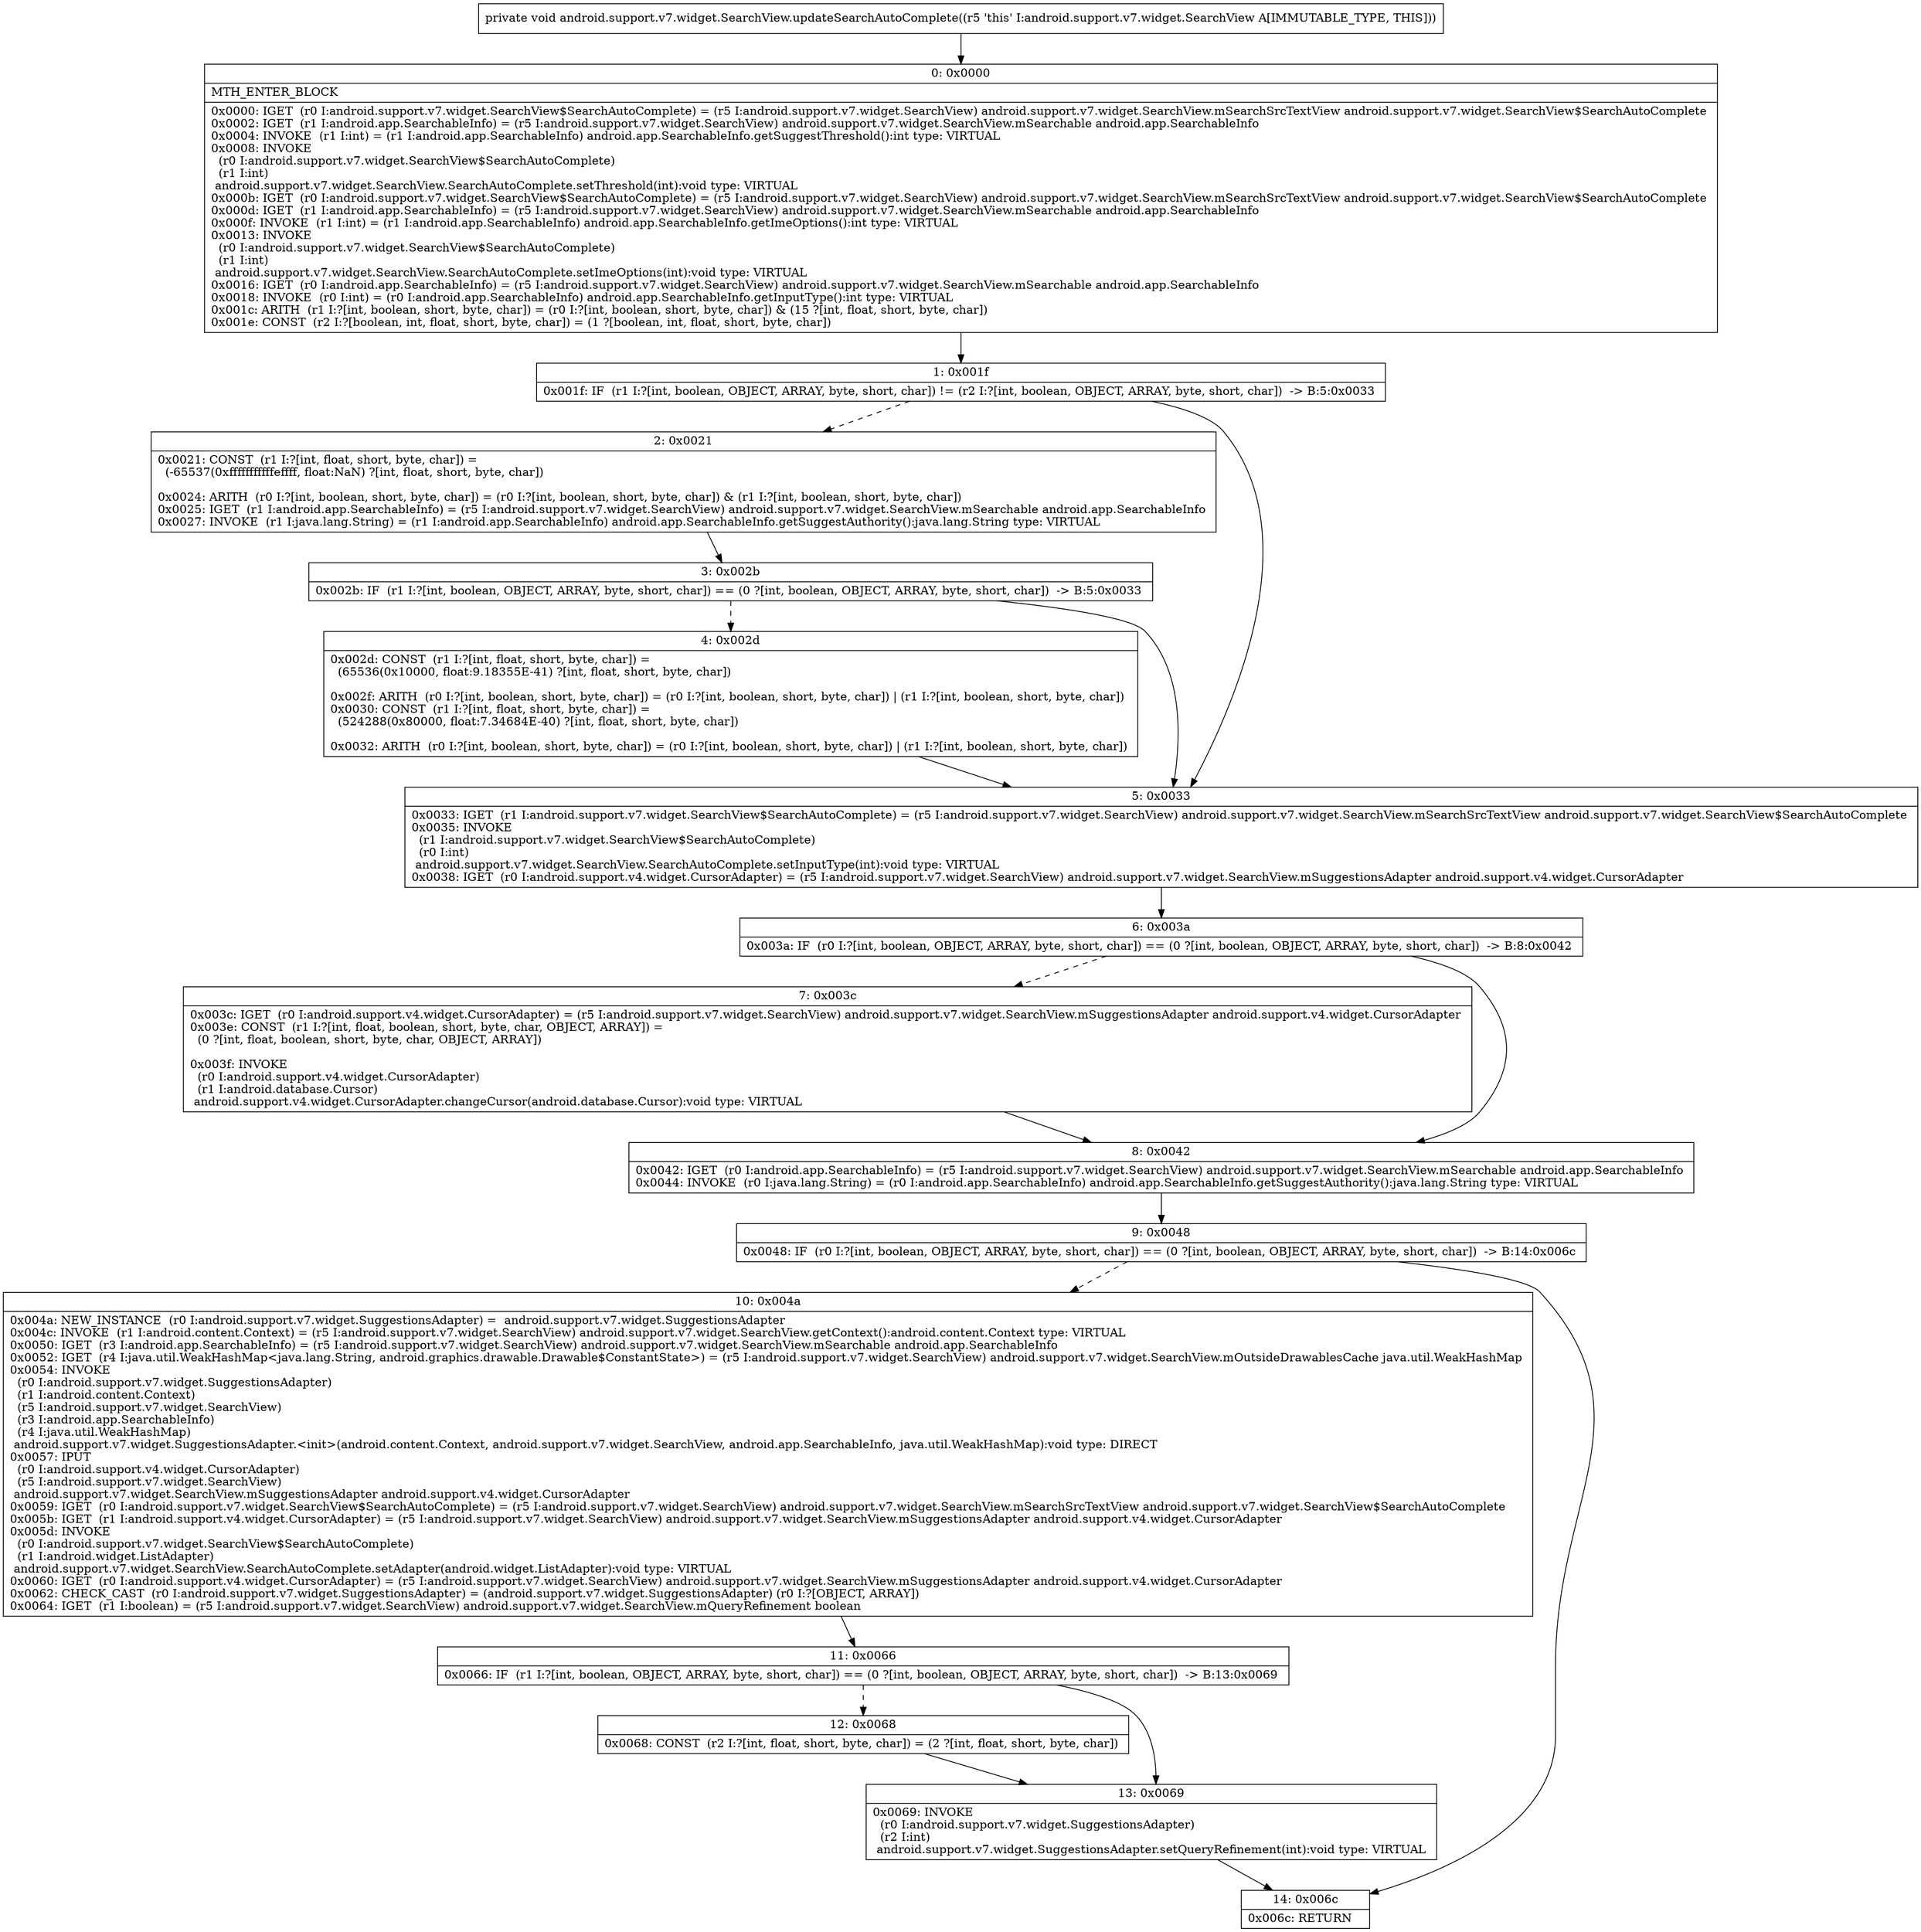 digraph "CFG forandroid.support.v7.widget.SearchView.updateSearchAutoComplete()V" {
Node_0 [shape=record,label="{0\:\ 0x0000|MTH_ENTER_BLOCK\l|0x0000: IGET  (r0 I:android.support.v7.widget.SearchView$SearchAutoComplete) = (r5 I:android.support.v7.widget.SearchView) android.support.v7.widget.SearchView.mSearchSrcTextView android.support.v7.widget.SearchView$SearchAutoComplete \l0x0002: IGET  (r1 I:android.app.SearchableInfo) = (r5 I:android.support.v7.widget.SearchView) android.support.v7.widget.SearchView.mSearchable android.app.SearchableInfo \l0x0004: INVOKE  (r1 I:int) = (r1 I:android.app.SearchableInfo) android.app.SearchableInfo.getSuggestThreshold():int type: VIRTUAL \l0x0008: INVOKE  \l  (r0 I:android.support.v7.widget.SearchView$SearchAutoComplete)\l  (r1 I:int)\l android.support.v7.widget.SearchView.SearchAutoComplete.setThreshold(int):void type: VIRTUAL \l0x000b: IGET  (r0 I:android.support.v7.widget.SearchView$SearchAutoComplete) = (r5 I:android.support.v7.widget.SearchView) android.support.v7.widget.SearchView.mSearchSrcTextView android.support.v7.widget.SearchView$SearchAutoComplete \l0x000d: IGET  (r1 I:android.app.SearchableInfo) = (r5 I:android.support.v7.widget.SearchView) android.support.v7.widget.SearchView.mSearchable android.app.SearchableInfo \l0x000f: INVOKE  (r1 I:int) = (r1 I:android.app.SearchableInfo) android.app.SearchableInfo.getImeOptions():int type: VIRTUAL \l0x0013: INVOKE  \l  (r0 I:android.support.v7.widget.SearchView$SearchAutoComplete)\l  (r1 I:int)\l android.support.v7.widget.SearchView.SearchAutoComplete.setImeOptions(int):void type: VIRTUAL \l0x0016: IGET  (r0 I:android.app.SearchableInfo) = (r5 I:android.support.v7.widget.SearchView) android.support.v7.widget.SearchView.mSearchable android.app.SearchableInfo \l0x0018: INVOKE  (r0 I:int) = (r0 I:android.app.SearchableInfo) android.app.SearchableInfo.getInputType():int type: VIRTUAL \l0x001c: ARITH  (r1 I:?[int, boolean, short, byte, char]) = (r0 I:?[int, boolean, short, byte, char]) & (15 ?[int, float, short, byte, char]) \l0x001e: CONST  (r2 I:?[boolean, int, float, short, byte, char]) = (1 ?[boolean, int, float, short, byte, char]) \l}"];
Node_1 [shape=record,label="{1\:\ 0x001f|0x001f: IF  (r1 I:?[int, boolean, OBJECT, ARRAY, byte, short, char]) != (r2 I:?[int, boolean, OBJECT, ARRAY, byte, short, char])  \-\> B:5:0x0033 \l}"];
Node_2 [shape=record,label="{2\:\ 0x0021|0x0021: CONST  (r1 I:?[int, float, short, byte, char]) = \l  (\-65537(0xfffffffffffeffff, float:NaN) ?[int, float, short, byte, char])\l \l0x0024: ARITH  (r0 I:?[int, boolean, short, byte, char]) = (r0 I:?[int, boolean, short, byte, char]) & (r1 I:?[int, boolean, short, byte, char]) \l0x0025: IGET  (r1 I:android.app.SearchableInfo) = (r5 I:android.support.v7.widget.SearchView) android.support.v7.widget.SearchView.mSearchable android.app.SearchableInfo \l0x0027: INVOKE  (r1 I:java.lang.String) = (r1 I:android.app.SearchableInfo) android.app.SearchableInfo.getSuggestAuthority():java.lang.String type: VIRTUAL \l}"];
Node_3 [shape=record,label="{3\:\ 0x002b|0x002b: IF  (r1 I:?[int, boolean, OBJECT, ARRAY, byte, short, char]) == (0 ?[int, boolean, OBJECT, ARRAY, byte, short, char])  \-\> B:5:0x0033 \l}"];
Node_4 [shape=record,label="{4\:\ 0x002d|0x002d: CONST  (r1 I:?[int, float, short, byte, char]) = \l  (65536(0x10000, float:9.18355E\-41) ?[int, float, short, byte, char])\l \l0x002f: ARITH  (r0 I:?[int, boolean, short, byte, char]) = (r0 I:?[int, boolean, short, byte, char]) \| (r1 I:?[int, boolean, short, byte, char]) \l0x0030: CONST  (r1 I:?[int, float, short, byte, char]) = \l  (524288(0x80000, float:7.34684E\-40) ?[int, float, short, byte, char])\l \l0x0032: ARITH  (r0 I:?[int, boolean, short, byte, char]) = (r0 I:?[int, boolean, short, byte, char]) \| (r1 I:?[int, boolean, short, byte, char]) \l}"];
Node_5 [shape=record,label="{5\:\ 0x0033|0x0033: IGET  (r1 I:android.support.v7.widget.SearchView$SearchAutoComplete) = (r5 I:android.support.v7.widget.SearchView) android.support.v7.widget.SearchView.mSearchSrcTextView android.support.v7.widget.SearchView$SearchAutoComplete \l0x0035: INVOKE  \l  (r1 I:android.support.v7.widget.SearchView$SearchAutoComplete)\l  (r0 I:int)\l android.support.v7.widget.SearchView.SearchAutoComplete.setInputType(int):void type: VIRTUAL \l0x0038: IGET  (r0 I:android.support.v4.widget.CursorAdapter) = (r5 I:android.support.v7.widget.SearchView) android.support.v7.widget.SearchView.mSuggestionsAdapter android.support.v4.widget.CursorAdapter \l}"];
Node_6 [shape=record,label="{6\:\ 0x003a|0x003a: IF  (r0 I:?[int, boolean, OBJECT, ARRAY, byte, short, char]) == (0 ?[int, boolean, OBJECT, ARRAY, byte, short, char])  \-\> B:8:0x0042 \l}"];
Node_7 [shape=record,label="{7\:\ 0x003c|0x003c: IGET  (r0 I:android.support.v4.widget.CursorAdapter) = (r5 I:android.support.v7.widget.SearchView) android.support.v7.widget.SearchView.mSuggestionsAdapter android.support.v4.widget.CursorAdapter \l0x003e: CONST  (r1 I:?[int, float, boolean, short, byte, char, OBJECT, ARRAY]) = \l  (0 ?[int, float, boolean, short, byte, char, OBJECT, ARRAY])\l \l0x003f: INVOKE  \l  (r0 I:android.support.v4.widget.CursorAdapter)\l  (r1 I:android.database.Cursor)\l android.support.v4.widget.CursorAdapter.changeCursor(android.database.Cursor):void type: VIRTUAL \l}"];
Node_8 [shape=record,label="{8\:\ 0x0042|0x0042: IGET  (r0 I:android.app.SearchableInfo) = (r5 I:android.support.v7.widget.SearchView) android.support.v7.widget.SearchView.mSearchable android.app.SearchableInfo \l0x0044: INVOKE  (r0 I:java.lang.String) = (r0 I:android.app.SearchableInfo) android.app.SearchableInfo.getSuggestAuthority():java.lang.String type: VIRTUAL \l}"];
Node_9 [shape=record,label="{9\:\ 0x0048|0x0048: IF  (r0 I:?[int, boolean, OBJECT, ARRAY, byte, short, char]) == (0 ?[int, boolean, OBJECT, ARRAY, byte, short, char])  \-\> B:14:0x006c \l}"];
Node_10 [shape=record,label="{10\:\ 0x004a|0x004a: NEW_INSTANCE  (r0 I:android.support.v7.widget.SuggestionsAdapter) =  android.support.v7.widget.SuggestionsAdapter \l0x004c: INVOKE  (r1 I:android.content.Context) = (r5 I:android.support.v7.widget.SearchView) android.support.v7.widget.SearchView.getContext():android.content.Context type: VIRTUAL \l0x0050: IGET  (r3 I:android.app.SearchableInfo) = (r5 I:android.support.v7.widget.SearchView) android.support.v7.widget.SearchView.mSearchable android.app.SearchableInfo \l0x0052: IGET  (r4 I:java.util.WeakHashMap\<java.lang.String, android.graphics.drawable.Drawable$ConstantState\>) = (r5 I:android.support.v7.widget.SearchView) android.support.v7.widget.SearchView.mOutsideDrawablesCache java.util.WeakHashMap \l0x0054: INVOKE  \l  (r0 I:android.support.v7.widget.SuggestionsAdapter)\l  (r1 I:android.content.Context)\l  (r5 I:android.support.v7.widget.SearchView)\l  (r3 I:android.app.SearchableInfo)\l  (r4 I:java.util.WeakHashMap)\l android.support.v7.widget.SuggestionsAdapter.\<init\>(android.content.Context, android.support.v7.widget.SearchView, android.app.SearchableInfo, java.util.WeakHashMap):void type: DIRECT \l0x0057: IPUT  \l  (r0 I:android.support.v4.widget.CursorAdapter)\l  (r5 I:android.support.v7.widget.SearchView)\l android.support.v7.widget.SearchView.mSuggestionsAdapter android.support.v4.widget.CursorAdapter \l0x0059: IGET  (r0 I:android.support.v7.widget.SearchView$SearchAutoComplete) = (r5 I:android.support.v7.widget.SearchView) android.support.v7.widget.SearchView.mSearchSrcTextView android.support.v7.widget.SearchView$SearchAutoComplete \l0x005b: IGET  (r1 I:android.support.v4.widget.CursorAdapter) = (r5 I:android.support.v7.widget.SearchView) android.support.v7.widget.SearchView.mSuggestionsAdapter android.support.v4.widget.CursorAdapter \l0x005d: INVOKE  \l  (r0 I:android.support.v7.widget.SearchView$SearchAutoComplete)\l  (r1 I:android.widget.ListAdapter)\l android.support.v7.widget.SearchView.SearchAutoComplete.setAdapter(android.widget.ListAdapter):void type: VIRTUAL \l0x0060: IGET  (r0 I:android.support.v4.widget.CursorAdapter) = (r5 I:android.support.v7.widget.SearchView) android.support.v7.widget.SearchView.mSuggestionsAdapter android.support.v4.widget.CursorAdapter \l0x0062: CHECK_CAST  (r0 I:android.support.v7.widget.SuggestionsAdapter) = (android.support.v7.widget.SuggestionsAdapter) (r0 I:?[OBJECT, ARRAY]) \l0x0064: IGET  (r1 I:boolean) = (r5 I:android.support.v7.widget.SearchView) android.support.v7.widget.SearchView.mQueryRefinement boolean \l}"];
Node_11 [shape=record,label="{11\:\ 0x0066|0x0066: IF  (r1 I:?[int, boolean, OBJECT, ARRAY, byte, short, char]) == (0 ?[int, boolean, OBJECT, ARRAY, byte, short, char])  \-\> B:13:0x0069 \l}"];
Node_12 [shape=record,label="{12\:\ 0x0068|0x0068: CONST  (r2 I:?[int, float, short, byte, char]) = (2 ?[int, float, short, byte, char]) \l}"];
Node_13 [shape=record,label="{13\:\ 0x0069|0x0069: INVOKE  \l  (r0 I:android.support.v7.widget.SuggestionsAdapter)\l  (r2 I:int)\l android.support.v7.widget.SuggestionsAdapter.setQueryRefinement(int):void type: VIRTUAL \l}"];
Node_14 [shape=record,label="{14\:\ 0x006c|0x006c: RETURN   \l}"];
MethodNode[shape=record,label="{private void android.support.v7.widget.SearchView.updateSearchAutoComplete((r5 'this' I:android.support.v7.widget.SearchView A[IMMUTABLE_TYPE, THIS])) }"];
MethodNode -> Node_0;
Node_0 -> Node_1;
Node_1 -> Node_2[style=dashed];
Node_1 -> Node_5;
Node_2 -> Node_3;
Node_3 -> Node_4[style=dashed];
Node_3 -> Node_5;
Node_4 -> Node_5;
Node_5 -> Node_6;
Node_6 -> Node_7[style=dashed];
Node_6 -> Node_8;
Node_7 -> Node_8;
Node_8 -> Node_9;
Node_9 -> Node_10[style=dashed];
Node_9 -> Node_14;
Node_10 -> Node_11;
Node_11 -> Node_12[style=dashed];
Node_11 -> Node_13;
Node_12 -> Node_13;
Node_13 -> Node_14;
}

